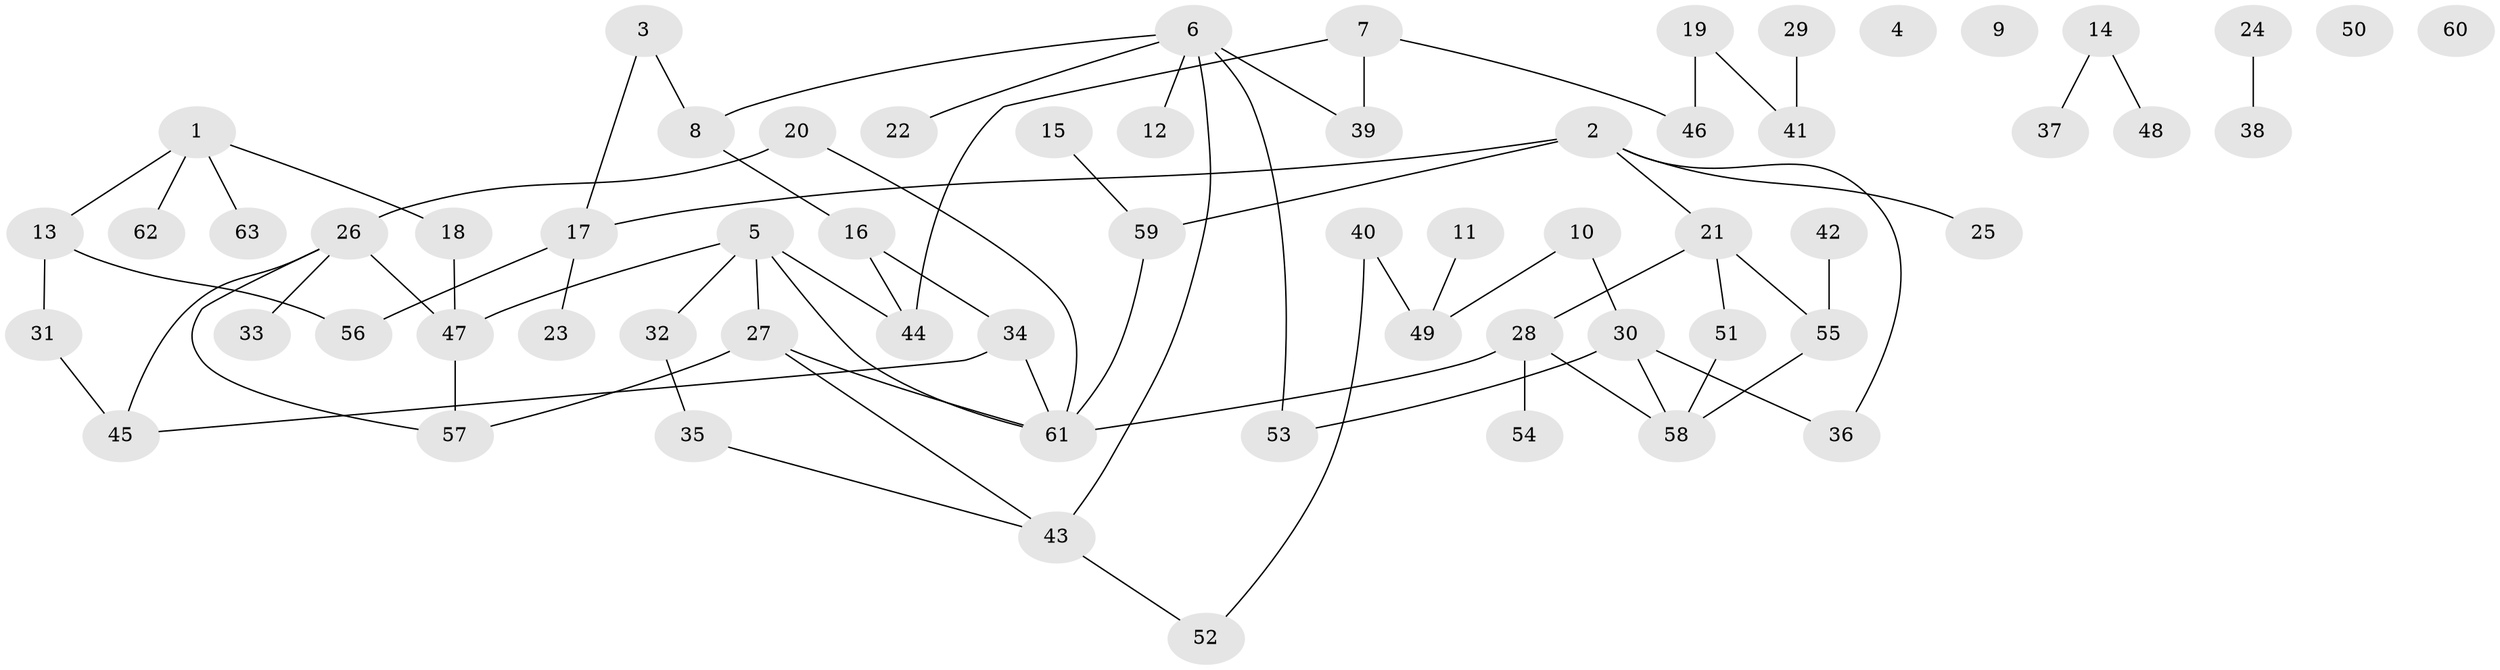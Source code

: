 // coarse degree distribution, {3: 0.38461538461538464, 7: 0.07692307692307693, 1: 0.23076923076923078, 6: 0.07692307692307693, 2: 0.15384615384615385, 5: 0.07692307692307693}
// Generated by graph-tools (version 1.1) at 2025/35/03/04/25 23:35:49]
// undirected, 63 vertices, 74 edges
graph export_dot {
  node [color=gray90,style=filled];
  1;
  2;
  3;
  4;
  5;
  6;
  7;
  8;
  9;
  10;
  11;
  12;
  13;
  14;
  15;
  16;
  17;
  18;
  19;
  20;
  21;
  22;
  23;
  24;
  25;
  26;
  27;
  28;
  29;
  30;
  31;
  32;
  33;
  34;
  35;
  36;
  37;
  38;
  39;
  40;
  41;
  42;
  43;
  44;
  45;
  46;
  47;
  48;
  49;
  50;
  51;
  52;
  53;
  54;
  55;
  56;
  57;
  58;
  59;
  60;
  61;
  62;
  63;
  1 -- 13;
  1 -- 18;
  1 -- 62;
  1 -- 63;
  2 -- 17;
  2 -- 21;
  2 -- 25;
  2 -- 36;
  2 -- 59;
  3 -- 8;
  3 -- 17;
  5 -- 27;
  5 -- 32;
  5 -- 44;
  5 -- 47;
  5 -- 61;
  6 -- 8;
  6 -- 12;
  6 -- 22;
  6 -- 39;
  6 -- 43;
  6 -- 53;
  7 -- 39;
  7 -- 44;
  7 -- 46;
  8 -- 16;
  10 -- 30;
  10 -- 49;
  11 -- 49;
  13 -- 31;
  13 -- 56;
  14 -- 37;
  14 -- 48;
  15 -- 59;
  16 -- 34;
  16 -- 44;
  17 -- 23;
  17 -- 56;
  18 -- 47;
  19 -- 41;
  19 -- 46;
  20 -- 26;
  20 -- 61;
  21 -- 28;
  21 -- 51;
  21 -- 55;
  24 -- 38;
  26 -- 33;
  26 -- 45;
  26 -- 47;
  26 -- 57;
  27 -- 43;
  27 -- 57;
  27 -- 61;
  28 -- 54;
  28 -- 58;
  28 -- 61;
  29 -- 41;
  30 -- 36;
  30 -- 53;
  30 -- 58;
  31 -- 45;
  32 -- 35;
  34 -- 45;
  34 -- 61;
  35 -- 43;
  40 -- 49;
  40 -- 52;
  42 -- 55;
  43 -- 52;
  47 -- 57;
  51 -- 58;
  55 -- 58;
  59 -- 61;
}
